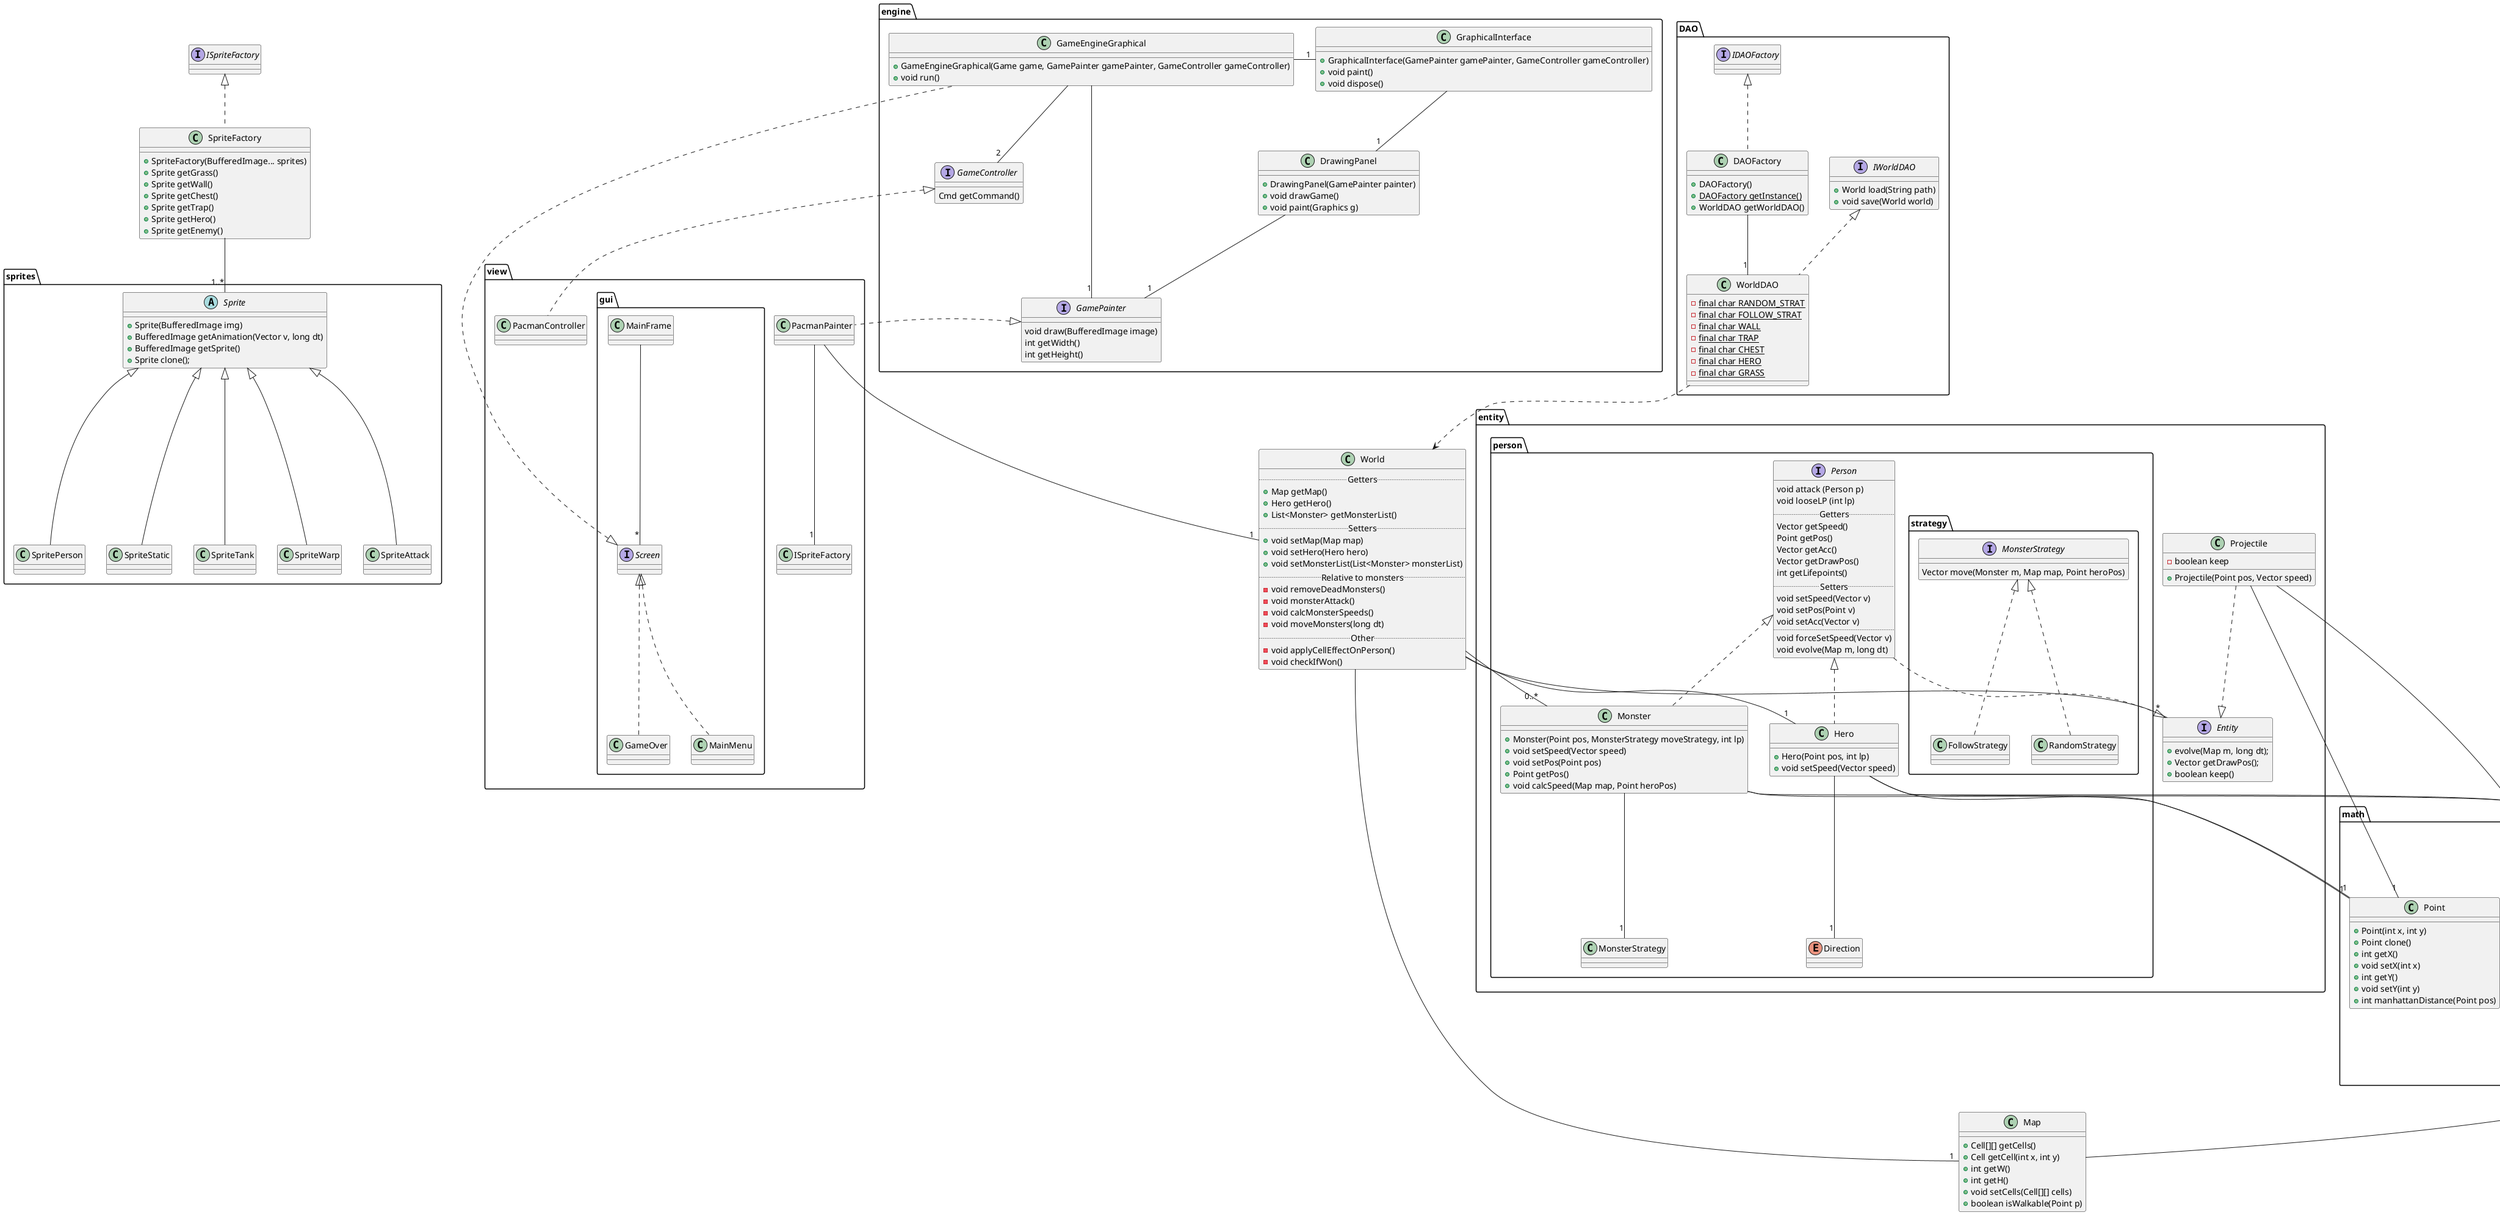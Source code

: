 @startuml

package math {
	class Vector {
		+Vector(float x, float y)
		.. Getters ..
		+float getX()
		+float getY()
		+int getXasInt()
		+int getYasInt()
		.. Setters ..
		+void setX(float x)
		+void setY(float y)
		.. Add ..
		+void add(Vector v)
		+void add(Point p)
		+void add(Vector v, float c)
		..
		+Vector clone()
		+void sub(Vector v)
		+void mult(float c)
		+float length()
		+float distance(Vector v)
	}
	class Point {
		+Point(int x, int y)
		+Point clone()
		+int getX()
		+void setX(int x)
		+int getY()
		+void setY(int y)
		+int manhattanDistance(Point pos)
	}
}

package entity{

    interface Entity{
        +evolve(Map m, long dt);
        +Vector getDrawPos();
        +boolean keep()
    }

    class Projectile{
        -boolean keep
        +Projectile(Point pos, Vector speed)
    }

    Projectile ..|> Entity

    package person {
        interface Person {
            void attack (Person p)
        void looseLP (int lp)
            .. Getters ..
        Vector getSpeed()
            Point getPos()
            Vector getAcc()
            Vector getDrawPos()
            int getLifepoints()
            .. Setters ..
        void setSpeed(Vector v)
            void setPos(Point v)
        void setAcc(Vector v)
            ..
        void forceSetSpeed(Vector v)
        void evolve(Map m, long dt)
        }

        class Hero {
            +Hero(Point pos, int lp)
            +void setSpeed(Vector speed)
        }

        class Monster {
            +Monster(Point pos, MonsterStrategy moveStrategy, int lp)
            +void setSpeed(Vector speed)
            +void setPos(Point pos)
            +Point getPos()
            +void calcSpeed(Map map, Point heroPos)
        }

        Enum Direction

        Hero .up.|> Person
        Monster .up.|> Person

        Hero -- "2" Vector
        Hero -- "1" Point
        Hero -- "1" Direction

        Monster --   "2" Vector
        Monster --   "1" Point

        Monster -- "1" MonsterStrategy

        package strategy {
            interface MonsterStrategy {
                Vector move(Monster m, Map map, Point heroPos)
            }

            class RandomStrategy
            RandomStrategy .up.|> MonsterStrategy
            FollowStrategy .up.|> MonsterStrategy
        }


    }

    Projectile -- "1" Point
    Projectile -- "2" Vector

    Person ..|> Entity

}


class World {
	.. Getters ..
	+Map getMap()
	+Hero getHero()
	+List<Monster> getMonsterList()
	.. Setters ..
	+void setMap(Map map)
	+void setHero(Hero hero)
	+void setMonsterList(List<Monster> monsterList)
	.. Relative to monsters ..
	-void removeDeadMonsters()
	-void monsterAttack()
	-void calcMonsterSpeeds()
	-void moveMonsters(long dt)
	.. Other ..
	-void applyCellEffectOnPerson()
	-void checkIfWon()
}

World -- "1" Hero
World -- "0..*" Monster
World -- "1" Map
World -- "*" Entity

package cell{
	interface Cell {
		 boolean isWalkable()
		 void applyDamage(Person p)
		 boolean isChest()
	}

	interface Drawable {
		void draw(PacmanPainter p, BufferedImage img, int x, int y)
	}

	class Wall
	class Trap
	class Treasure
	class Magic
	class Passage
	class Grass
	class Sand

	Wall .down.|> Cell
	Trap .down.|> Cell
	Treasure .down.|> Cell
	Magic .down.|> Cell
	Passage .down.|> Cell
	Grass .down.|> Cell
	Sand .down.|> Cell
	Cell --|> Drawable

	Passage -- "1" Vector


	interface ICellFactory {
		Cell createWall()
		Cell createGrass()
		Cell createTrap()
		Cell createChest()
	}

	class CellFactory {
	}

	CellFactory .up.|> ICellFactory
	CellFactory .down.> Passage
	CellFactory .down.> Magic
	CellFactory .down.> Grass
	CellFactory .down.> Wall
	CellFactory .down.> Trap
	CellFactory .down.> Treasure
	CellFactory .down.> Sand
}

class Map {
	+Cell[][] getCells()
	+Cell getCell(int x, int y)
	+int getW()
	+int getH()
	+void setCells(Cell[][] cells)
	+boolean isWalkable(Point p)
}
Cell "1..*" -down- Map

package DAO {



	interface IDAOFactory
	class DAOFactory {
		+DAOFactory()
		+{static} DAOFactory getInstance()
		+WorldDAO getWorldDAO()
	}
	DAOFactory .up.|> IDAOFactory
	DAOFactory -- "1" WorldDAO


	interface IWorldDAO {
		+World load(String path)
		+void save(World world)
	}

	class WorldDAO {
		-{static} final char RANDOM_STRAT
    -{static} final char FOLLOW_STRAT
    -{static} final char WALL
    -{static} final char TRAP
    -{static} final char CHEST
    -{static} final char HERO
    -{static} final char GRASS
	}
	WorldDAO .up.|> IWorldDAO
	WorldDAO ..> World
}





package engine {
	interface GamePainter {
		void draw(BufferedImage image)
		int getWidth()
		int getHeight()
	}

	class GameEngineGraphical {
		+GameEngineGraphical(Game game, GamePainter gamePainter, GameController gameController)
		+void run()
	}

	GameEngineGraphical -- "1" GamePainter

	class GraphicalInterface {
		+GraphicalInterface(GamePainter gamePainter, GameController gameController)
		+void paint()
		+void dispose()
	}

	class DrawingPanel {
		+DrawingPanel(GamePainter painter)
		+void drawGame()
		+void paint(Graphics g)
	}

	GameEngineGraphical -right- "1" GraphicalInterface
	GraphicalInterface -- "1" DrawingPanel
	DrawingPanel -- "1" GamePainter

	interface GameController {
		Cmd getCommand()
	}

	GameEngineGraphical -- "2" GameController
}

package view {
	class PacmanPainter
	PacmanPainter -- "1" World
	PacmanPainter .up.|> GamePainter
	PacmanPainter -- "1" ISpriteFactory

	class PacmanController
	PacmanController .up.|> GameController

	package gui {
		interface Screen
		class MainFrame

		MainFrame -- "*" Screen
		GameEngineGraphical .up.|> Screen

		class MainMenu
		MainMenu .up.|> Screen

		class GameOver
		GameOver .up.|> Screen
	}
}

package sprites{
    abstract class Sprite{
        +Sprite(BufferedImage img)
        +BufferedImage getAnimation(Vector v, long dt)
        +BufferedImage getSprite()
        +Sprite clone();
    }

    SpriteAttack -up-|> Sprite
    SpritePerson -up-|> Sprite
    SpriteStatic -up-|> Sprite
    SpriteTank -up-|> Sprite
    SpriteWarp -up-|> Sprite

}

interface ISpriteFactory
class SpriteFactory {
	+SpriteFactory(BufferedImage... sprites)
	+Sprite getGrass()
  +Sprite getWall()
  +Sprite getChest()
  +Sprite getTrap()
 	+Sprite getHero()
 	+Sprite getEnemy()
}

SpriteFactory .up.|> ISpriteFactory
SpriteFactory -- "1..*" Sprite

@enduml
